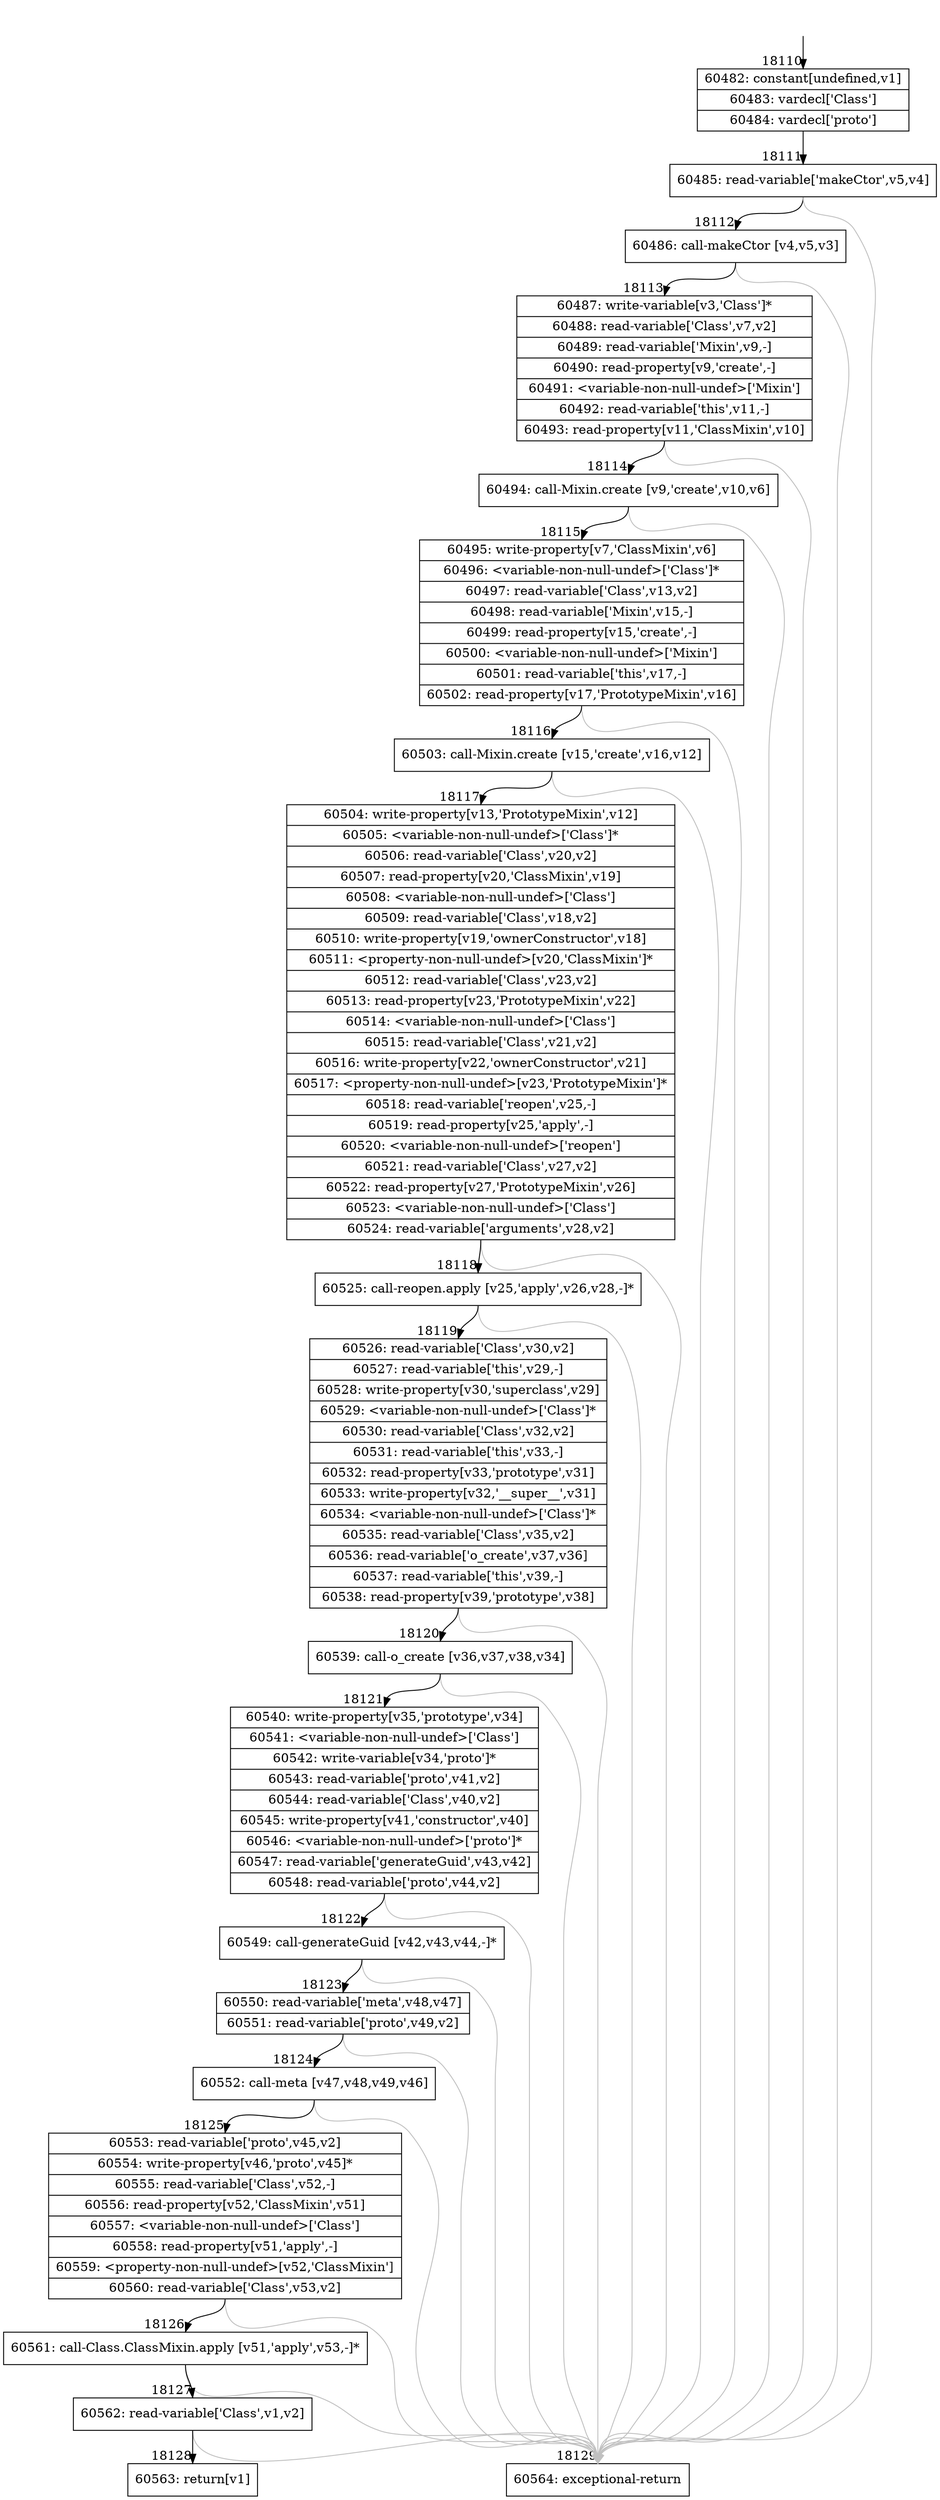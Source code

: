 digraph {
rankdir="TD"
BB_entry1559[shape=none,label=""];
BB_entry1559 -> BB18110 [tailport=s, headport=n, headlabel="    18110"]
BB18110 [shape=record label="{60482: constant[undefined,v1]|60483: vardecl['Class']|60484: vardecl['proto']}" ] 
BB18110 -> BB18111 [tailport=s, headport=n, headlabel="      18111"]
BB18111 [shape=record label="{60485: read-variable['makeCtor',v5,v4]}" ] 
BB18111 -> BB18112 [tailport=s, headport=n, headlabel="      18112"]
BB18111 -> BB18129 [tailport=s, headport=n, color=gray, headlabel="      18129"]
BB18112 [shape=record label="{60486: call-makeCtor [v4,v5,v3]}" ] 
BB18112 -> BB18113 [tailport=s, headport=n, headlabel="      18113"]
BB18112 -> BB18129 [tailport=s, headport=n, color=gray]
BB18113 [shape=record label="{60487: write-variable[v3,'Class']*|60488: read-variable['Class',v7,v2]|60489: read-variable['Mixin',v9,-]|60490: read-property[v9,'create',-]|60491: \<variable-non-null-undef\>['Mixin']|60492: read-variable['this',v11,-]|60493: read-property[v11,'ClassMixin',v10]}" ] 
BB18113 -> BB18114 [tailport=s, headport=n, headlabel="      18114"]
BB18113 -> BB18129 [tailport=s, headport=n, color=gray]
BB18114 [shape=record label="{60494: call-Mixin.create [v9,'create',v10,v6]}" ] 
BB18114 -> BB18115 [tailport=s, headport=n, headlabel="      18115"]
BB18114 -> BB18129 [tailport=s, headport=n, color=gray]
BB18115 [shape=record label="{60495: write-property[v7,'ClassMixin',v6]|60496: \<variable-non-null-undef\>['Class']*|60497: read-variable['Class',v13,v2]|60498: read-variable['Mixin',v15,-]|60499: read-property[v15,'create',-]|60500: \<variable-non-null-undef\>['Mixin']|60501: read-variable['this',v17,-]|60502: read-property[v17,'PrototypeMixin',v16]}" ] 
BB18115 -> BB18116 [tailport=s, headport=n, headlabel="      18116"]
BB18115 -> BB18129 [tailport=s, headport=n, color=gray]
BB18116 [shape=record label="{60503: call-Mixin.create [v15,'create',v16,v12]}" ] 
BB18116 -> BB18117 [tailport=s, headport=n, headlabel="      18117"]
BB18116 -> BB18129 [tailport=s, headport=n, color=gray]
BB18117 [shape=record label="{60504: write-property[v13,'PrototypeMixin',v12]|60505: \<variable-non-null-undef\>['Class']*|60506: read-variable['Class',v20,v2]|60507: read-property[v20,'ClassMixin',v19]|60508: \<variable-non-null-undef\>['Class']|60509: read-variable['Class',v18,v2]|60510: write-property[v19,'ownerConstructor',v18]|60511: \<property-non-null-undef\>[v20,'ClassMixin']*|60512: read-variable['Class',v23,v2]|60513: read-property[v23,'PrototypeMixin',v22]|60514: \<variable-non-null-undef\>['Class']|60515: read-variable['Class',v21,v2]|60516: write-property[v22,'ownerConstructor',v21]|60517: \<property-non-null-undef\>[v23,'PrototypeMixin']*|60518: read-variable['reopen',v25,-]|60519: read-property[v25,'apply',-]|60520: \<variable-non-null-undef\>['reopen']|60521: read-variable['Class',v27,v2]|60522: read-property[v27,'PrototypeMixin',v26]|60523: \<variable-non-null-undef\>['Class']|60524: read-variable['arguments',v28,v2]}" ] 
BB18117 -> BB18118 [tailport=s, headport=n, headlabel="      18118"]
BB18117 -> BB18129 [tailport=s, headport=n, color=gray]
BB18118 [shape=record label="{60525: call-reopen.apply [v25,'apply',v26,v28,-]*}" ] 
BB18118 -> BB18119 [tailport=s, headport=n, headlabel="      18119"]
BB18118 -> BB18129 [tailport=s, headport=n, color=gray]
BB18119 [shape=record label="{60526: read-variable['Class',v30,v2]|60527: read-variable['this',v29,-]|60528: write-property[v30,'superclass',v29]|60529: \<variable-non-null-undef\>['Class']*|60530: read-variable['Class',v32,v2]|60531: read-variable['this',v33,-]|60532: read-property[v33,'prototype',v31]|60533: write-property[v32,'__super__',v31]|60534: \<variable-non-null-undef\>['Class']*|60535: read-variable['Class',v35,v2]|60536: read-variable['o_create',v37,v36]|60537: read-variable['this',v39,-]|60538: read-property[v39,'prototype',v38]}" ] 
BB18119 -> BB18120 [tailport=s, headport=n, headlabel="      18120"]
BB18119 -> BB18129 [tailport=s, headport=n, color=gray]
BB18120 [shape=record label="{60539: call-o_create [v36,v37,v38,v34]}" ] 
BB18120 -> BB18121 [tailport=s, headport=n, headlabel="      18121"]
BB18120 -> BB18129 [tailport=s, headport=n, color=gray]
BB18121 [shape=record label="{60540: write-property[v35,'prototype',v34]|60541: \<variable-non-null-undef\>['Class']|60542: write-variable[v34,'proto']*|60543: read-variable['proto',v41,v2]|60544: read-variable['Class',v40,v2]|60545: write-property[v41,'constructor',v40]|60546: \<variable-non-null-undef\>['proto']*|60547: read-variable['generateGuid',v43,v42]|60548: read-variable['proto',v44,v2]}" ] 
BB18121 -> BB18122 [tailport=s, headport=n, headlabel="      18122"]
BB18121 -> BB18129 [tailport=s, headport=n, color=gray]
BB18122 [shape=record label="{60549: call-generateGuid [v42,v43,v44,-]*}" ] 
BB18122 -> BB18123 [tailport=s, headport=n, headlabel="      18123"]
BB18122 -> BB18129 [tailport=s, headport=n, color=gray]
BB18123 [shape=record label="{60550: read-variable['meta',v48,v47]|60551: read-variable['proto',v49,v2]}" ] 
BB18123 -> BB18124 [tailport=s, headport=n, headlabel="      18124"]
BB18123 -> BB18129 [tailport=s, headport=n, color=gray]
BB18124 [shape=record label="{60552: call-meta [v47,v48,v49,v46]}" ] 
BB18124 -> BB18125 [tailport=s, headport=n, headlabel="      18125"]
BB18124 -> BB18129 [tailport=s, headport=n, color=gray]
BB18125 [shape=record label="{60553: read-variable['proto',v45,v2]|60554: write-property[v46,'proto',v45]*|60555: read-variable['Class',v52,-]|60556: read-property[v52,'ClassMixin',v51]|60557: \<variable-non-null-undef\>['Class']|60558: read-property[v51,'apply',-]|60559: \<property-non-null-undef\>[v52,'ClassMixin']|60560: read-variable['Class',v53,v2]}" ] 
BB18125 -> BB18126 [tailport=s, headport=n, headlabel="      18126"]
BB18125 -> BB18129 [tailport=s, headport=n, color=gray]
BB18126 [shape=record label="{60561: call-Class.ClassMixin.apply [v51,'apply',v53,-]*}" ] 
BB18126 -> BB18127 [tailport=s, headport=n, headlabel="      18127"]
BB18126 -> BB18129 [tailport=s, headport=n, color=gray]
BB18127 [shape=record label="{60562: read-variable['Class',v1,v2]}" ] 
BB18127 -> BB18128 [tailport=s, headport=n, headlabel="      18128"]
BB18127 -> BB18129 [tailport=s, headport=n, color=gray]
BB18128 [shape=record label="{60563: return[v1]}" ] 
BB18129 [shape=record label="{60564: exceptional-return}" ] 
//#$~ 34113
}
